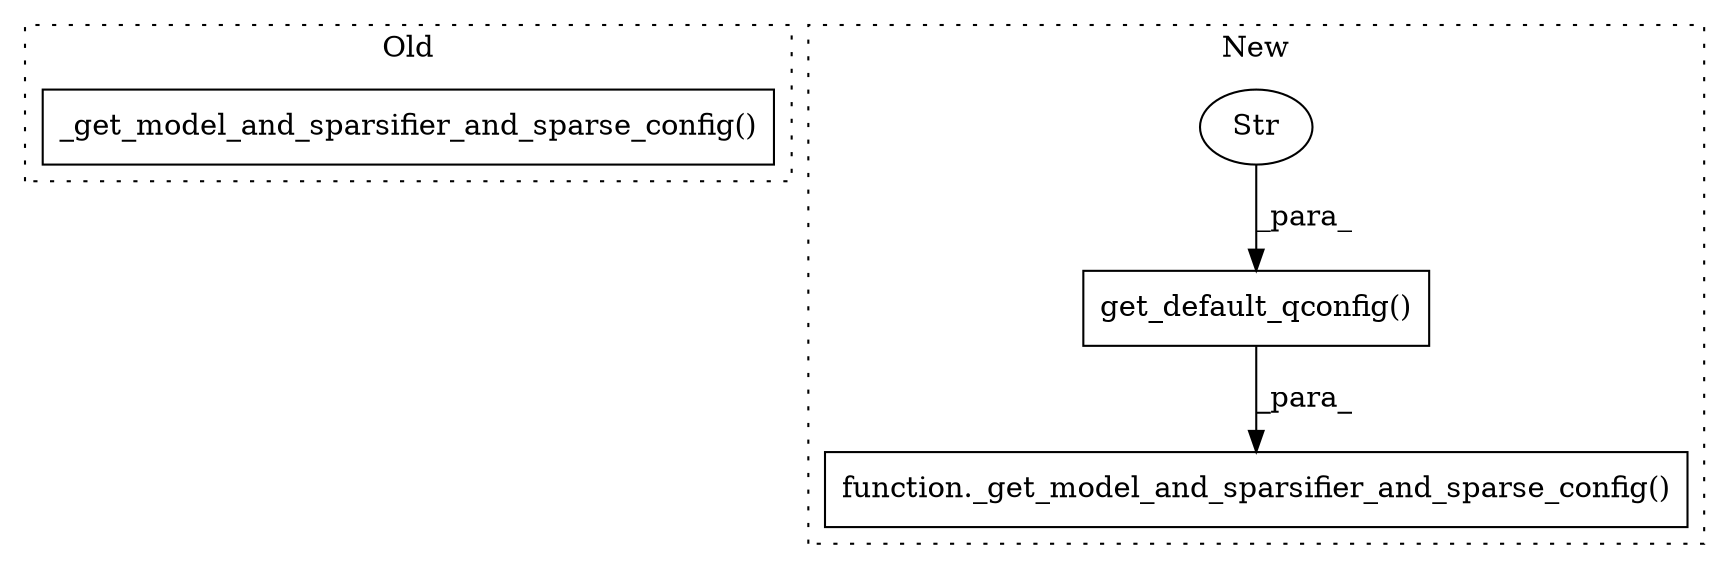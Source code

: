 digraph G {
subgraph cluster0 {
1 [label="_get_model_and_sparsifier_and_sparse_config()" a="75" s="2326" l="50" shape="box"];
label = "Old";
style="dotted";
}
subgraph cluster1 {
2 [label="get_default_qconfig()" a="75" s="2187,2218" l="23,1" shape="box"];
3 [label="Str" a="66" s="2210" l="8" shape="ellipse"];
4 [label="function._get_model_and_sparsifier_and_sparse_config()" a="75" s="2143,2219" l="44,1" shape="box"];
label = "New";
style="dotted";
}
2 -> 4 [label="_para_"];
3 -> 2 [label="_para_"];
}